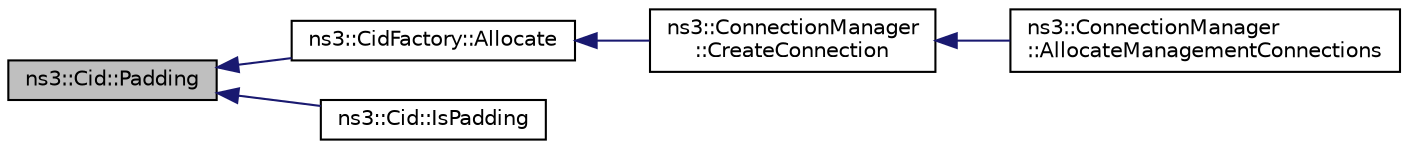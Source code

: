 digraph "ns3::Cid::Padding"
{
  edge [fontname="Helvetica",fontsize="10",labelfontname="Helvetica",labelfontsize="10"];
  node [fontname="Helvetica",fontsize="10",shape=record];
  rankdir="LR";
  Node1 [label="ns3::Cid::Padding",height=0.2,width=0.4,color="black", fillcolor="grey75", style="filled", fontcolor="black"];
  Node1 -> Node2 [dir="back",color="midnightblue",fontsize="10",style="solid"];
  Node2 [label="ns3::CidFactory::Allocate",height=0.2,width=0.4,color="black", fillcolor="white", style="filled",URL="$da/d51/classns3_1_1CidFactory.html#a59d1440e0e9018066f91dce413db209c",tooltip="This function returns the next CID for the specified type. "];
  Node2 -> Node3 [dir="back",color="midnightblue",fontsize="10",style="solid"];
  Node3 [label="ns3::ConnectionManager\l::CreateConnection",height=0.2,width=0.4,color="black", fillcolor="white", style="filled",URL="$d4/df6/classns3_1_1ConnectionManager.html#aaec72a700ee59aa15f5495b9dcb2abc1",tooltip="create a connection of type type "];
  Node3 -> Node4 [dir="back",color="midnightblue",fontsize="10",style="solid"];
  Node4 [label="ns3::ConnectionManager\l::AllocateManagementConnections",height=0.2,width=0.4,color="black", fillcolor="white", style="filled",URL="$d4/df6/classns3_1_1ConnectionManager.html#a3eeae1aedd0ae2ced29065c0efbc3977",tooltip="allocates the management connection for an ss record. This method is only used by BS ..."];
  Node1 -> Node5 [dir="back",color="midnightblue",fontsize="10",style="solid"];
  Node5 [label="ns3::Cid::IsPadding",height=0.2,width=0.4,color="black", fillcolor="white", style="filled",URL="$de/d5c/classns3_1_1Cid.html#ac029211ea9958cf85f8b83ed17413d4b"];
}
